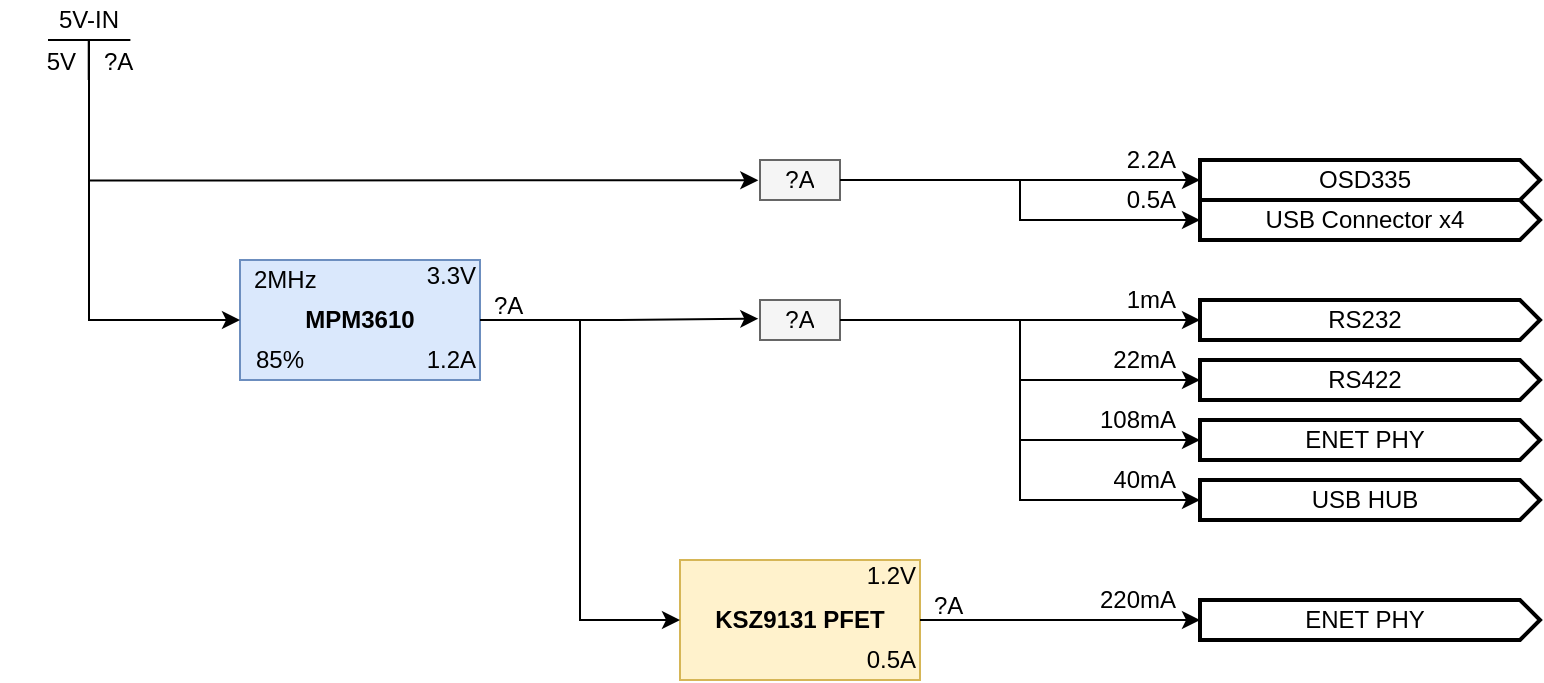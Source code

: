 <mxfile version="24.5.5" type="device">
  <diagram name="Page-1" id="_ggmbPSGeSB2RBoCRRFY">
    <mxGraphModel dx="1345" dy="819" grid="1" gridSize="10" guides="1" tooltips="1" connect="1" arrows="1" fold="1" page="1" pageScale="1" pageWidth="850" pageHeight="1100" math="0" shadow="0">
      <root>
        <mxCell id="0" />
        <mxCell id="1" parent="0" />
        <object label="" type="sw_reg" id="Kt0_viRz38_pKh30FS9h-1">
          <mxCell style="group" parent="1" vertex="1" connectable="0">
            <mxGeometry x="280" y="770" width="165" height="60" as="geometry" />
          </mxCell>
        </object>
        <object label="MPM3610" id="Kt0_viRz38_pKh30FS9h-2">
          <mxCell style="rounded=0;whiteSpace=wrap;html=1;fillColor=#dae8fc;strokeColor=#6c8ebf;container=0;fontStyle=1" parent="Kt0_viRz38_pKh30FS9h-1" vertex="1">
            <mxGeometry width="120" height="60" as="geometry" />
          </mxCell>
        </object>
        <object label="3.3V" type="vout" id="Kt0_viRz38_pKh30FS9h-3">
          <mxCell style="text;html=1;strokeColor=none;fillColor=none;align=right;verticalAlign=middle;whiteSpace=wrap;rounded=0;container=0;points=[];" parent="Kt0_viRz38_pKh30FS9h-1" vertex="1">
            <mxGeometry x="80" width="40" height="15" as="geometry" />
          </mxCell>
        </object>
        <object label="85%" type="efficiency" id="Kt0_viRz38_pKh30FS9h-4">
          <mxCell style="text;html=1;strokeColor=none;fillColor=none;align=center;verticalAlign=middle;whiteSpace=wrap;rounded=0;container=0;points=[];" parent="Kt0_viRz38_pKh30FS9h-1" vertex="1">
            <mxGeometry x="5" y="40" width="30" height="20" as="geometry" />
          </mxCell>
        </object>
        <object label="1.2A" type="current_limit" id="Kt0_viRz38_pKh30FS9h-5">
          <mxCell style="text;html=1;strokeColor=none;fillColor=none;align=right;verticalAlign=middle;whiteSpace=wrap;rounded=0;container=0;points=[];" parent="Kt0_viRz38_pKh30FS9h-1" vertex="1">
            <mxGeometry x="85" y="40" width="35" height="20" as="geometry" />
          </mxCell>
        </object>
        <object label="?A" type="load_current" id="Kt0_viRz38_pKh30FS9h-6">
          <mxCell style="text;html=1;strokeColor=none;fillColor=none;align=left;verticalAlign=middle;whiteSpace=wrap;rounded=0;container=0;points=[];" parent="Kt0_viRz38_pKh30FS9h-1" vertex="1">
            <mxGeometry x="125" y="15" width="40" height="15" as="geometry" />
          </mxCell>
        </object>
        <object label="2MHz" type="sw_freq" id="Kt0_viRz38_pKh30FS9h-7">
          <mxCell style="text;html=1;strokeColor=none;fillColor=none;align=left;verticalAlign=middle;whiteSpace=wrap;rounded=0;container=0;points=[];" parent="Kt0_viRz38_pKh30FS9h-1" vertex="1">
            <mxGeometry x="5" width="50" height="20" as="geometry" />
          </mxCell>
        </object>
        <object label="" type="source" id="Kt0_viRz38_pKh30FS9h-8">
          <mxCell style="group" parent="1" vertex="1" connectable="0">
            <mxGeometry x="160" y="640" width="90" height="40" as="geometry" />
          </mxCell>
        </object>
        <mxCell id="Kt0_viRz38_pKh30FS9h-9" style="edgeStyle=none;rounded=0;html=1;exitX=1;exitY=0.5;entryX=0;entryY=0.493;entryPerimeter=0;startArrow=none;startFill=0;endArrow=none;endFill=0;jettySize=auto;orthogonalLoop=1;" parent="Kt0_viRz38_pKh30FS9h-8" edge="1">
          <mxGeometry x="-1479" y="263.01" as="geometry">
            <mxPoint x="24" y="20" as="sourcePoint" />
            <mxPoint x="65.2" y="20" as="targetPoint" />
          </mxGeometry>
        </mxCell>
        <object label="5V-IN" type="display_name" id="Kt0_viRz38_pKh30FS9h-10">
          <mxCell style="text;html=1;strokeColor=none;fillColor=none;align=center;verticalAlign=middle;whiteSpace=wrap;overflow=hidden;labelBackgroundColor=none;container=0;points=[[0.5,1,0,0,0]];" parent="Kt0_viRz38_pKh30FS9h-8" vertex="1">
            <mxGeometry x="2" width="85" height="20" as="geometry" />
          </mxCell>
        </object>
        <mxCell id="Kt0_viRz38_pKh30FS9h-11" value="" style="endArrow=none;html=1;rounded=0;" parent="Kt0_viRz38_pKh30FS9h-8" edge="1">
          <mxGeometry width="50" height="50" relative="1" as="geometry">
            <mxPoint x="44.36" y="40" as="sourcePoint" />
            <mxPoint x="44.36" y="20" as="targetPoint" />
          </mxGeometry>
        </mxCell>
        <object label="?A" type="load_current" id="Kt0_viRz38_pKh30FS9h-12">
          <mxCell style="text;html=1;strokeColor=none;fillColor=none;align=left;verticalAlign=middle;whiteSpace=wrap;rounded=0;container=0;points=[];" parent="Kt0_viRz38_pKh30FS9h-8" vertex="1">
            <mxGeometry x="50" y="23" width="40" height="15" as="geometry" />
          </mxCell>
        </object>
        <object label="5V" type="vout" id="Kt0_viRz38_pKh30FS9h-13">
          <mxCell style="text;html=1;strokeColor=none;fillColor=none;align=right;verticalAlign=middle;whiteSpace=wrap;rounded=0;container=0;points=[];" parent="Kt0_viRz38_pKh30FS9h-8" vertex="1">
            <mxGeometry y="23" width="40" height="15" as="geometry" />
          </mxCell>
        </object>
        <object label="" type="load" id="Kt0_viRz38_pKh30FS9h-14">
          <mxCell style="group" parent="1" vertex="1" connectable="0">
            <mxGeometry x="700" y="780" width="230" height="30" as="geometry" />
          </mxCell>
        </object>
        <mxCell id="Kt0_viRz38_pKh30FS9h-15" value="" style="html=1;shadow=0;dashed=0;align=center;verticalAlign=middle;shape=mxgraph.arrows2.arrow;dy=0;dx=10;notch=0;labelBackgroundColor=none;strokeWidth=2;container=0;" parent="Kt0_viRz38_pKh30FS9h-14" vertex="1">
          <mxGeometry x="60" y="10" width="170" height="20" as="geometry" />
        </mxCell>
        <object label="RS232" type="load_name" id="Kt0_viRz38_pKh30FS9h-16">
          <mxCell style="text;html=1;strokeColor=none;fillColor=none;align=center;verticalAlign=middle;whiteSpace=wrap;overflow=hidden;labelBackgroundColor=none;container=0;points=[[0,0,0,0,0],[0,0.25,0,0,0],[0,0.5,0,0,0],[0,0.75,0,0,0],[0,1,0,0,0]];" parent="Kt0_viRz38_pKh30FS9h-14" vertex="1">
            <mxGeometry x="60" y="10" width="165" height="20" as="geometry" />
          </mxCell>
        </object>
        <object label="&lt;div&gt;1mA&lt;/div&gt;" type="load_current" id="Kt0_viRz38_pKh30FS9h-17">
          <mxCell style="text;html=1;strokeColor=none;fillColor=none;align=right;verticalAlign=middle;whiteSpace=wrap;overflow=hidden;labelBackgroundColor=none;container=0;points=[];" parent="Kt0_viRz38_pKh30FS9h-14" vertex="1">
            <mxGeometry width="50" height="20" as="geometry" />
          </mxCell>
        </object>
        <object label="" type="load" id="Kt0_viRz38_pKh30FS9h-18">
          <mxCell style="group" parent="1" vertex="1" connectable="0">
            <mxGeometry x="700" y="810" width="230" height="30" as="geometry" />
          </mxCell>
        </object>
        <mxCell id="Kt0_viRz38_pKh30FS9h-19" value="" style="html=1;shadow=0;dashed=0;align=center;verticalAlign=middle;shape=mxgraph.arrows2.arrow;dy=0;dx=10;notch=0;labelBackgroundColor=none;strokeWidth=2;container=0;" parent="Kt0_viRz38_pKh30FS9h-18" vertex="1">
          <mxGeometry x="60" y="10" width="170" height="20" as="geometry" />
        </mxCell>
        <object label="RS422" type="load_name" id="Kt0_viRz38_pKh30FS9h-20">
          <mxCell style="text;html=1;strokeColor=none;fillColor=none;align=center;verticalAlign=middle;whiteSpace=wrap;overflow=hidden;labelBackgroundColor=none;container=0;points=[[0,0,0,0,0],[0,0.25,0,0,0],[0,0.5,0,0,0],[0,0.75,0,0,0],[0,1,0,0,0]];" parent="Kt0_viRz38_pKh30FS9h-18" vertex="1">
            <mxGeometry x="60" y="10" width="165" height="20" as="geometry" />
          </mxCell>
        </object>
        <object label="&lt;div&gt;22mA&lt;/div&gt;" type="load_current" id="Kt0_viRz38_pKh30FS9h-21">
          <mxCell style="text;html=1;strokeColor=none;fillColor=none;align=right;verticalAlign=middle;whiteSpace=wrap;overflow=hidden;labelBackgroundColor=none;container=0;points=[];" parent="Kt0_viRz38_pKh30FS9h-18" vertex="1">
            <mxGeometry width="50" height="20" as="geometry" />
          </mxCell>
        </object>
        <object label="" type="ldo" id="Kt0_viRz38_pKh30FS9h-22">
          <mxCell style="group" parent="1" vertex="1" connectable="0">
            <mxGeometry x="500" y="920" width="165" height="60" as="geometry" />
          </mxCell>
        </object>
        <object label="KSZ9131 PFET" id="Kt0_viRz38_pKh30FS9h-23">
          <mxCell style="rounded=0;whiteSpace=wrap;html=1;fillColor=#fff2cc;strokeColor=#d6b656;fontStyle=1" parent="Kt0_viRz38_pKh30FS9h-22" vertex="1">
            <mxGeometry width="120" height="60" as="geometry" />
          </mxCell>
        </object>
        <object label="1.2V" type="vout" id="Kt0_viRz38_pKh30FS9h-24">
          <mxCell style="text;html=1;strokeColor=none;fillColor=none;align=right;verticalAlign=middle;whiteSpace=wrap;rounded=0;points=[];" parent="Kt0_viRz38_pKh30FS9h-22" vertex="1">
            <mxGeometry x="80" width="40" height="15" as="geometry" />
          </mxCell>
        </object>
        <object label="0.5A" type="current_limit" id="Kt0_viRz38_pKh30FS9h-25">
          <mxCell style="text;html=1;strokeColor=none;fillColor=none;align=right;verticalAlign=middle;whiteSpace=wrap;rounded=0;points=[];" parent="Kt0_viRz38_pKh30FS9h-22" vertex="1">
            <mxGeometry x="85" y="40" width="35" height="20" as="geometry" />
          </mxCell>
        </object>
        <object label="?A" type="load_current" id="Kt0_viRz38_pKh30FS9h-26">
          <mxCell style="text;html=1;strokeColor=none;fillColor=none;align=left;verticalAlign=middle;whiteSpace=wrap;rounded=0;container=0;points=[];" parent="Kt0_viRz38_pKh30FS9h-22" vertex="1">
            <mxGeometry x="125" y="15" width="40" height="15" as="geometry" />
          </mxCell>
        </object>
        <object label="" type="load" id="Kt0_viRz38_pKh30FS9h-27">
          <mxCell style="group" parent="1" vertex="1" connectable="0">
            <mxGeometry x="700" y="930" width="230" height="30" as="geometry" />
          </mxCell>
        </object>
        <mxCell id="Kt0_viRz38_pKh30FS9h-28" value="" style="html=1;shadow=0;dashed=0;align=center;verticalAlign=middle;shape=mxgraph.arrows2.arrow;dy=0;dx=10;notch=0;labelBackgroundColor=none;strokeWidth=2;container=0;" parent="Kt0_viRz38_pKh30FS9h-27" vertex="1">
          <mxGeometry x="60" y="10" width="170" height="20" as="geometry" />
        </mxCell>
        <object label="ENET PHY" type="load_name" id="Kt0_viRz38_pKh30FS9h-29">
          <mxCell style="text;html=1;strokeColor=none;fillColor=none;align=center;verticalAlign=middle;whiteSpace=wrap;overflow=hidden;labelBackgroundColor=none;container=0;points=[[0,0,0,0,0],[0,0.25,0,0,0],[0,0.5,0,0,0],[0,0.75,0,0,0],[0,1,0,0,0]];" parent="Kt0_viRz38_pKh30FS9h-27" vertex="1">
            <mxGeometry x="60" y="10" width="165" height="20" as="geometry" />
          </mxCell>
        </object>
        <object label="&lt;div&gt;220mA&lt;/div&gt;" type="load_current" id="Kt0_viRz38_pKh30FS9h-30">
          <mxCell style="text;html=1;strokeColor=none;fillColor=none;align=right;verticalAlign=middle;whiteSpace=wrap;overflow=hidden;labelBackgroundColor=none;container=0;points=[];" parent="Kt0_viRz38_pKh30FS9h-27" vertex="1">
            <mxGeometry width="50" height="20" as="geometry" />
          </mxCell>
        </object>
        <object label="" type="load" id="Kt0_viRz38_pKh30FS9h-31">
          <mxCell style="group" parent="1" vertex="1" connectable="0">
            <mxGeometry x="700" y="840" width="230" height="30" as="geometry" />
          </mxCell>
        </object>
        <mxCell id="Kt0_viRz38_pKh30FS9h-32" value="" style="html=1;shadow=0;dashed=0;align=center;verticalAlign=middle;shape=mxgraph.arrows2.arrow;dy=0;dx=10;notch=0;labelBackgroundColor=none;strokeWidth=2;container=0;" parent="Kt0_viRz38_pKh30FS9h-31" vertex="1">
          <mxGeometry x="60" y="10" width="170" height="20" as="geometry" />
        </mxCell>
        <object label="ENET PHY" type="load_name" id="Kt0_viRz38_pKh30FS9h-33">
          <mxCell style="text;html=1;strokeColor=none;fillColor=none;align=center;verticalAlign=middle;whiteSpace=wrap;overflow=hidden;labelBackgroundColor=none;container=0;points=[[0,0,0,0,0],[0,0.25,0,0,0],[0,0.5,0,0,0],[0,0.75,0,0,0],[0,1,0,0,0]];" parent="Kt0_viRz38_pKh30FS9h-31" vertex="1">
            <mxGeometry x="60" y="10" width="165" height="20" as="geometry" />
          </mxCell>
        </object>
        <object label="&lt;div&gt;108mA&lt;/div&gt;" type="load_current" id="Kt0_viRz38_pKh30FS9h-34">
          <mxCell style="text;html=1;strokeColor=none;fillColor=none;align=right;verticalAlign=middle;whiteSpace=wrap;overflow=hidden;labelBackgroundColor=none;container=0;points=[];" parent="Kt0_viRz38_pKh30FS9h-31" vertex="1">
            <mxGeometry width="50" height="20" as="geometry" />
          </mxCell>
        </object>
        <object label="" type="load" id="Kt0_viRz38_pKh30FS9h-35">
          <mxCell style="group" parent="1" vertex="1" connectable="0">
            <mxGeometry x="700" y="870" width="230" height="30" as="geometry" />
          </mxCell>
        </object>
        <mxCell id="Kt0_viRz38_pKh30FS9h-36" value="" style="html=1;shadow=0;dashed=0;align=center;verticalAlign=middle;shape=mxgraph.arrows2.arrow;dy=0;dx=10;notch=0;labelBackgroundColor=none;strokeWidth=2;container=0;" parent="Kt0_viRz38_pKh30FS9h-35" vertex="1">
          <mxGeometry x="60" y="10" width="170" height="20" as="geometry" />
        </mxCell>
        <object label="USB HUB" type="load_name" id="Kt0_viRz38_pKh30FS9h-37">
          <mxCell style="text;html=1;strokeColor=none;fillColor=none;align=center;verticalAlign=middle;whiteSpace=wrap;overflow=hidden;labelBackgroundColor=none;container=0;points=[[0,0,0,0,0],[0,0.25,0,0,0],[0,0.5,0,0,0],[0,0.75,0,0,0],[0,1,0,0,0]];" parent="Kt0_viRz38_pKh30FS9h-35" vertex="1">
            <mxGeometry x="60" y="10" width="165" height="20" as="geometry" />
          </mxCell>
        </object>
        <object label="&lt;div&gt;40mA&lt;/div&gt;" type="load_current" id="Kt0_viRz38_pKh30FS9h-38">
          <mxCell style="text;html=1;strokeColor=none;fillColor=none;align=right;verticalAlign=middle;whiteSpace=wrap;overflow=hidden;labelBackgroundColor=none;container=0;points=[];" parent="Kt0_viRz38_pKh30FS9h-35" vertex="1">
            <mxGeometry width="50" height="20" as="geometry" />
          </mxCell>
        </object>
        <object label="" type="load" id="Kt0_viRz38_pKh30FS9h-43">
          <mxCell style="group" parent="1" vertex="1" connectable="0">
            <mxGeometry x="700" y="730" width="230" height="30" as="geometry" />
          </mxCell>
        </object>
        <mxCell id="Kt0_viRz38_pKh30FS9h-44" value="" style="html=1;shadow=0;dashed=0;align=center;verticalAlign=middle;shape=mxgraph.arrows2.arrow;dy=0;dx=10;notch=0;labelBackgroundColor=none;strokeWidth=2;container=0;" parent="Kt0_viRz38_pKh30FS9h-43" vertex="1">
          <mxGeometry x="60" y="10" width="170" height="20" as="geometry" />
        </mxCell>
        <object label="USB Connector x4" type="load_name" id="Kt0_viRz38_pKh30FS9h-45">
          <mxCell style="text;html=1;strokeColor=none;fillColor=none;align=center;verticalAlign=middle;whiteSpace=wrap;overflow=hidden;labelBackgroundColor=none;container=0;points=[[0,0,0,0,0],[0,0.25,0,0,0],[0,0.5,0,0,0],[0,0.75,0,0,0],[0,1,0,0,0]];" parent="Kt0_viRz38_pKh30FS9h-43" vertex="1">
            <mxGeometry x="60" y="10" width="165" height="20" as="geometry" />
          </mxCell>
        </object>
        <object label="&lt;div&gt;0.5A&lt;/div&gt;" type="load_current" id="Kt0_viRz38_pKh30FS9h-46">
          <mxCell style="text;html=1;strokeColor=none;fillColor=none;align=right;verticalAlign=middle;whiteSpace=wrap;overflow=hidden;labelBackgroundColor=none;container=0;points=[];" parent="Kt0_viRz38_pKh30FS9h-43" vertex="1">
            <mxGeometry width="50" height="20" as="geometry" />
          </mxCell>
        </object>
        <object label="" type="isum" id="YO2ykPAH9SCLG1idSp9U-5">
          <mxCell style="group" vertex="1" connectable="0" parent="1">
            <mxGeometry x="540" y="790" width="40" height="20" as="geometry" />
          </mxCell>
        </object>
        <object label="" id="YO2ykPAH9SCLG1idSp9U-6">
          <mxCell style="whiteSpace=wrap;html=1;container=0;fillColor=#f5f5f5;fontColor=#333333;strokeColor=#666666;" vertex="1" parent="YO2ykPAH9SCLG1idSp9U-5">
            <mxGeometry width="40" height="20" as="geometry" />
          </mxCell>
        </object>
        <object label="?A" type="load_current" id="YO2ykPAH9SCLG1idSp9U-7">
          <mxCell style="text;html=1;strokeColor=none;fillColor=none;align=center;verticalAlign=middle;whiteSpace=wrap;overflow=hidden;labelBackgroundColor=none;container=0;points=[];" vertex="1" parent="YO2ykPAH9SCLG1idSp9U-5">
            <mxGeometry width="40" height="20" as="geometry" />
          </mxCell>
        </object>
        <mxCell id="YO2ykPAH9SCLG1idSp9U-8" style="edgeStyle=orthogonalEdgeStyle;rounded=0;orthogonalLoop=1;jettySize=auto;html=1;exitX=0.5;exitY=1;exitDx=0;exitDy=0;exitPerimeter=0;entryX=0;entryY=0.5;entryDx=0;entryDy=0;" edge="1" parent="1" source="Kt0_viRz38_pKh30FS9h-10" target="Kt0_viRz38_pKh30FS9h-2">
          <mxGeometry relative="1" as="geometry" />
        </mxCell>
        <mxCell id="YO2ykPAH9SCLG1idSp9U-13" style="edgeStyle=orthogonalEdgeStyle;rounded=0;orthogonalLoop=1;jettySize=auto;html=1;exitX=1;exitY=0.5;exitDx=0;exitDy=0;entryX=-0.021;entryY=0.467;entryDx=0;entryDy=0;entryPerimeter=0;" edge="1" parent="1" source="Kt0_viRz38_pKh30FS9h-2" target="YO2ykPAH9SCLG1idSp9U-7">
          <mxGeometry relative="1" as="geometry" />
        </mxCell>
        <mxCell id="YO2ykPAH9SCLG1idSp9U-14" style="edgeStyle=orthogonalEdgeStyle;rounded=0;orthogonalLoop=1;jettySize=auto;html=1;entryX=0;entryY=0.5;entryDx=0;entryDy=0;entryPerimeter=0;" edge="1" parent="1" source="YO2ykPAH9SCLG1idSp9U-7" target="Kt0_viRz38_pKh30FS9h-16">
          <mxGeometry relative="1" as="geometry" />
        </mxCell>
        <mxCell id="YO2ykPAH9SCLG1idSp9U-15" style="edgeStyle=orthogonalEdgeStyle;rounded=0;orthogonalLoop=1;jettySize=auto;html=1;entryX=0;entryY=0.5;entryDx=0;entryDy=0;entryPerimeter=0;" edge="1" parent="1" source="YO2ykPAH9SCLG1idSp9U-7" target="Kt0_viRz38_pKh30FS9h-20">
          <mxGeometry relative="1" as="geometry" />
        </mxCell>
        <mxCell id="YO2ykPAH9SCLG1idSp9U-16" style="edgeStyle=orthogonalEdgeStyle;rounded=0;orthogonalLoop=1;jettySize=auto;html=1;entryX=0;entryY=0.5;entryDx=0;entryDy=0;entryPerimeter=0;" edge="1" parent="1" source="YO2ykPAH9SCLG1idSp9U-7" target="Kt0_viRz38_pKh30FS9h-33">
          <mxGeometry relative="1" as="geometry" />
        </mxCell>
        <mxCell id="YO2ykPAH9SCLG1idSp9U-17" style="edgeStyle=orthogonalEdgeStyle;rounded=0;orthogonalLoop=1;jettySize=auto;html=1;entryX=0;entryY=0.5;entryDx=0;entryDy=0;entryPerimeter=0;" edge="1" parent="1" source="YO2ykPAH9SCLG1idSp9U-7" target="Kt0_viRz38_pKh30FS9h-37">
          <mxGeometry relative="1" as="geometry" />
        </mxCell>
        <mxCell id="YO2ykPAH9SCLG1idSp9U-18" style="edgeStyle=orthogonalEdgeStyle;rounded=0;orthogonalLoop=1;jettySize=auto;html=1;entryX=0;entryY=0.5;entryDx=0;entryDy=0;" edge="1" parent="1" source="Kt0_viRz38_pKh30FS9h-2" target="Kt0_viRz38_pKh30FS9h-23">
          <mxGeometry relative="1" as="geometry" />
        </mxCell>
        <mxCell id="YO2ykPAH9SCLG1idSp9U-19" style="edgeStyle=orthogonalEdgeStyle;rounded=0;orthogonalLoop=1;jettySize=auto;html=1;exitX=1;exitY=0.5;exitDx=0;exitDy=0;entryX=0;entryY=0.5;entryDx=0;entryDy=0;entryPerimeter=0;" edge="1" parent="1" source="Kt0_viRz38_pKh30FS9h-23" target="Kt0_viRz38_pKh30FS9h-29">
          <mxGeometry relative="1" as="geometry" />
        </mxCell>
        <object label="" type="isum" id="YO2ykPAH9SCLG1idSp9U-21">
          <mxCell style="group" vertex="1" connectable="0" parent="1">
            <mxGeometry x="540" y="720" width="40" height="20" as="geometry" />
          </mxCell>
        </object>
        <object label="" id="YO2ykPAH9SCLG1idSp9U-22">
          <mxCell style="whiteSpace=wrap;html=1;container=0;fillColor=#f5f5f5;fontColor=#333333;strokeColor=#666666;" vertex="1" parent="YO2ykPAH9SCLG1idSp9U-21">
            <mxGeometry width="40" height="20" as="geometry" />
          </mxCell>
        </object>
        <object label="?A" type="load_current" id="YO2ykPAH9SCLG1idSp9U-23">
          <mxCell style="text;html=1;strokeColor=none;fillColor=none;align=center;verticalAlign=middle;whiteSpace=wrap;overflow=hidden;labelBackgroundColor=none;container=0;points=[];" vertex="1" parent="YO2ykPAH9SCLG1idSp9U-21">
            <mxGeometry width="40" height="20" as="geometry" />
          </mxCell>
        </object>
        <mxCell id="YO2ykPAH9SCLG1idSp9U-28" style="edgeStyle=orthogonalEdgeStyle;rounded=0;orthogonalLoop=1;jettySize=auto;html=1;entryX=0;entryY=0.5;entryDx=0;entryDy=0;entryPerimeter=0;" edge="1" parent="1" source="YO2ykPAH9SCLG1idSp9U-23" target="Kt0_viRz38_pKh30FS9h-45">
          <mxGeometry relative="1" as="geometry" />
        </mxCell>
        <mxCell id="YO2ykPAH9SCLG1idSp9U-29" style="edgeStyle=orthogonalEdgeStyle;rounded=0;orthogonalLoop=1;jettySize=auto;html=1;exitX=0.5;exitY=1;exitDx=0;exitDy=0;exitPerimeter=0;entryX=-0.021;entryY=0.508;entryDx=0;entryDy=0;entryPerimeter=0;" edge="1" parent="1" source="Kt0_viRz38_pKh30FS9h-10" target="YO2ykPAH9SCLG1idSp9U-23">
          <mxGeometry relative="1" as="geometry" />
        </mxCell>
        <object label="" type="load" id="YO2ykPAH9SCLG1idSp9U-30">
          <mxCell style="group" vertex="1" connectable="0" parent="1">
            <mxGeometry x="700" y="710" width="230" height="30" as="geometry" />
          </mxCell>
        </object>
        <mxCell id="YO2ykPAH9SCLG1idSp9U-31" value="" style="html=1;shadow=0;dashed=0;align=center;verticalAlign=middle;shape=mxgraph.arrows2.arrow;dy=0;dx=10;notch=0;labelBackgroundColor=none;strokeWidth=2;container=0;" vertex="1" parent="YO2ykPAH9SCLG1idSp9U-30">
          <mxGeometry x="60" y="10" width="170" height="20" as="geometry" />
        </mxCell>
        <object label="OSD335" type="load_name" id="YO2ykPAH9SCLG1idSp9U-32">
          <mxCell style="text;html=1;strokeColor=none;fillColor=none;align=center;verticalAlign=middle;whiteSpace=wrap;overflow=hidden;labelBackgroundColor=none;container=0;points=[[0,0,0,0,0],[0,0.25,0,0,0],[0,0.5,0,0,0],[0,0.75,0,0,0],[0,1,0,0,0]];" vertex="1" parent="YO2ykPAH9SCLG1idSp9U-30">
            <mxGeometry x="60" y="10" width="165" height="20" as="geometry" />
          </mxCell>
        </object>
        <object label="&lt;div&gt;2.2A&lt;/div&gt;" type="load_current" id="YO2ykPAH9SCLG1idSp9U-33">
          <mxCell style="text;html=1;strokeColor=none;fillColor=none;align=right;verticalAlign=middle;whiteSpace=wrap;overflow=hidden;labelBackgroundColor=none;container=0;points=[];" vertex="1" parent="YO2ykPAH9SCLG1idSp9U-30">
            <mxGeometry width="50" height="20" as="geometry" />
          </mxCell>
        </object>
        <mxCell id="YO2ykPAH9SCLG1idSp9U-34" style="edgeStyle=orthogonalEdgeStyle;rounded=0;orthogonalLoop=1;jettySize=auto;html=1;entryX=0;entryY=0.5;entryDx=0;entryDy=0;entryPerimeter=0;" edge="1" parent="1" source="YO2ykPAH9SCLG1idSp9U-23" target="YO2ykPAH9SCLG1idSp9U-32">
          <mxGeometry relative="1" as="geometry" />
        </mxCell>
      </root>
    </mxGraphModel>
  </diagram>
</mxfile>
